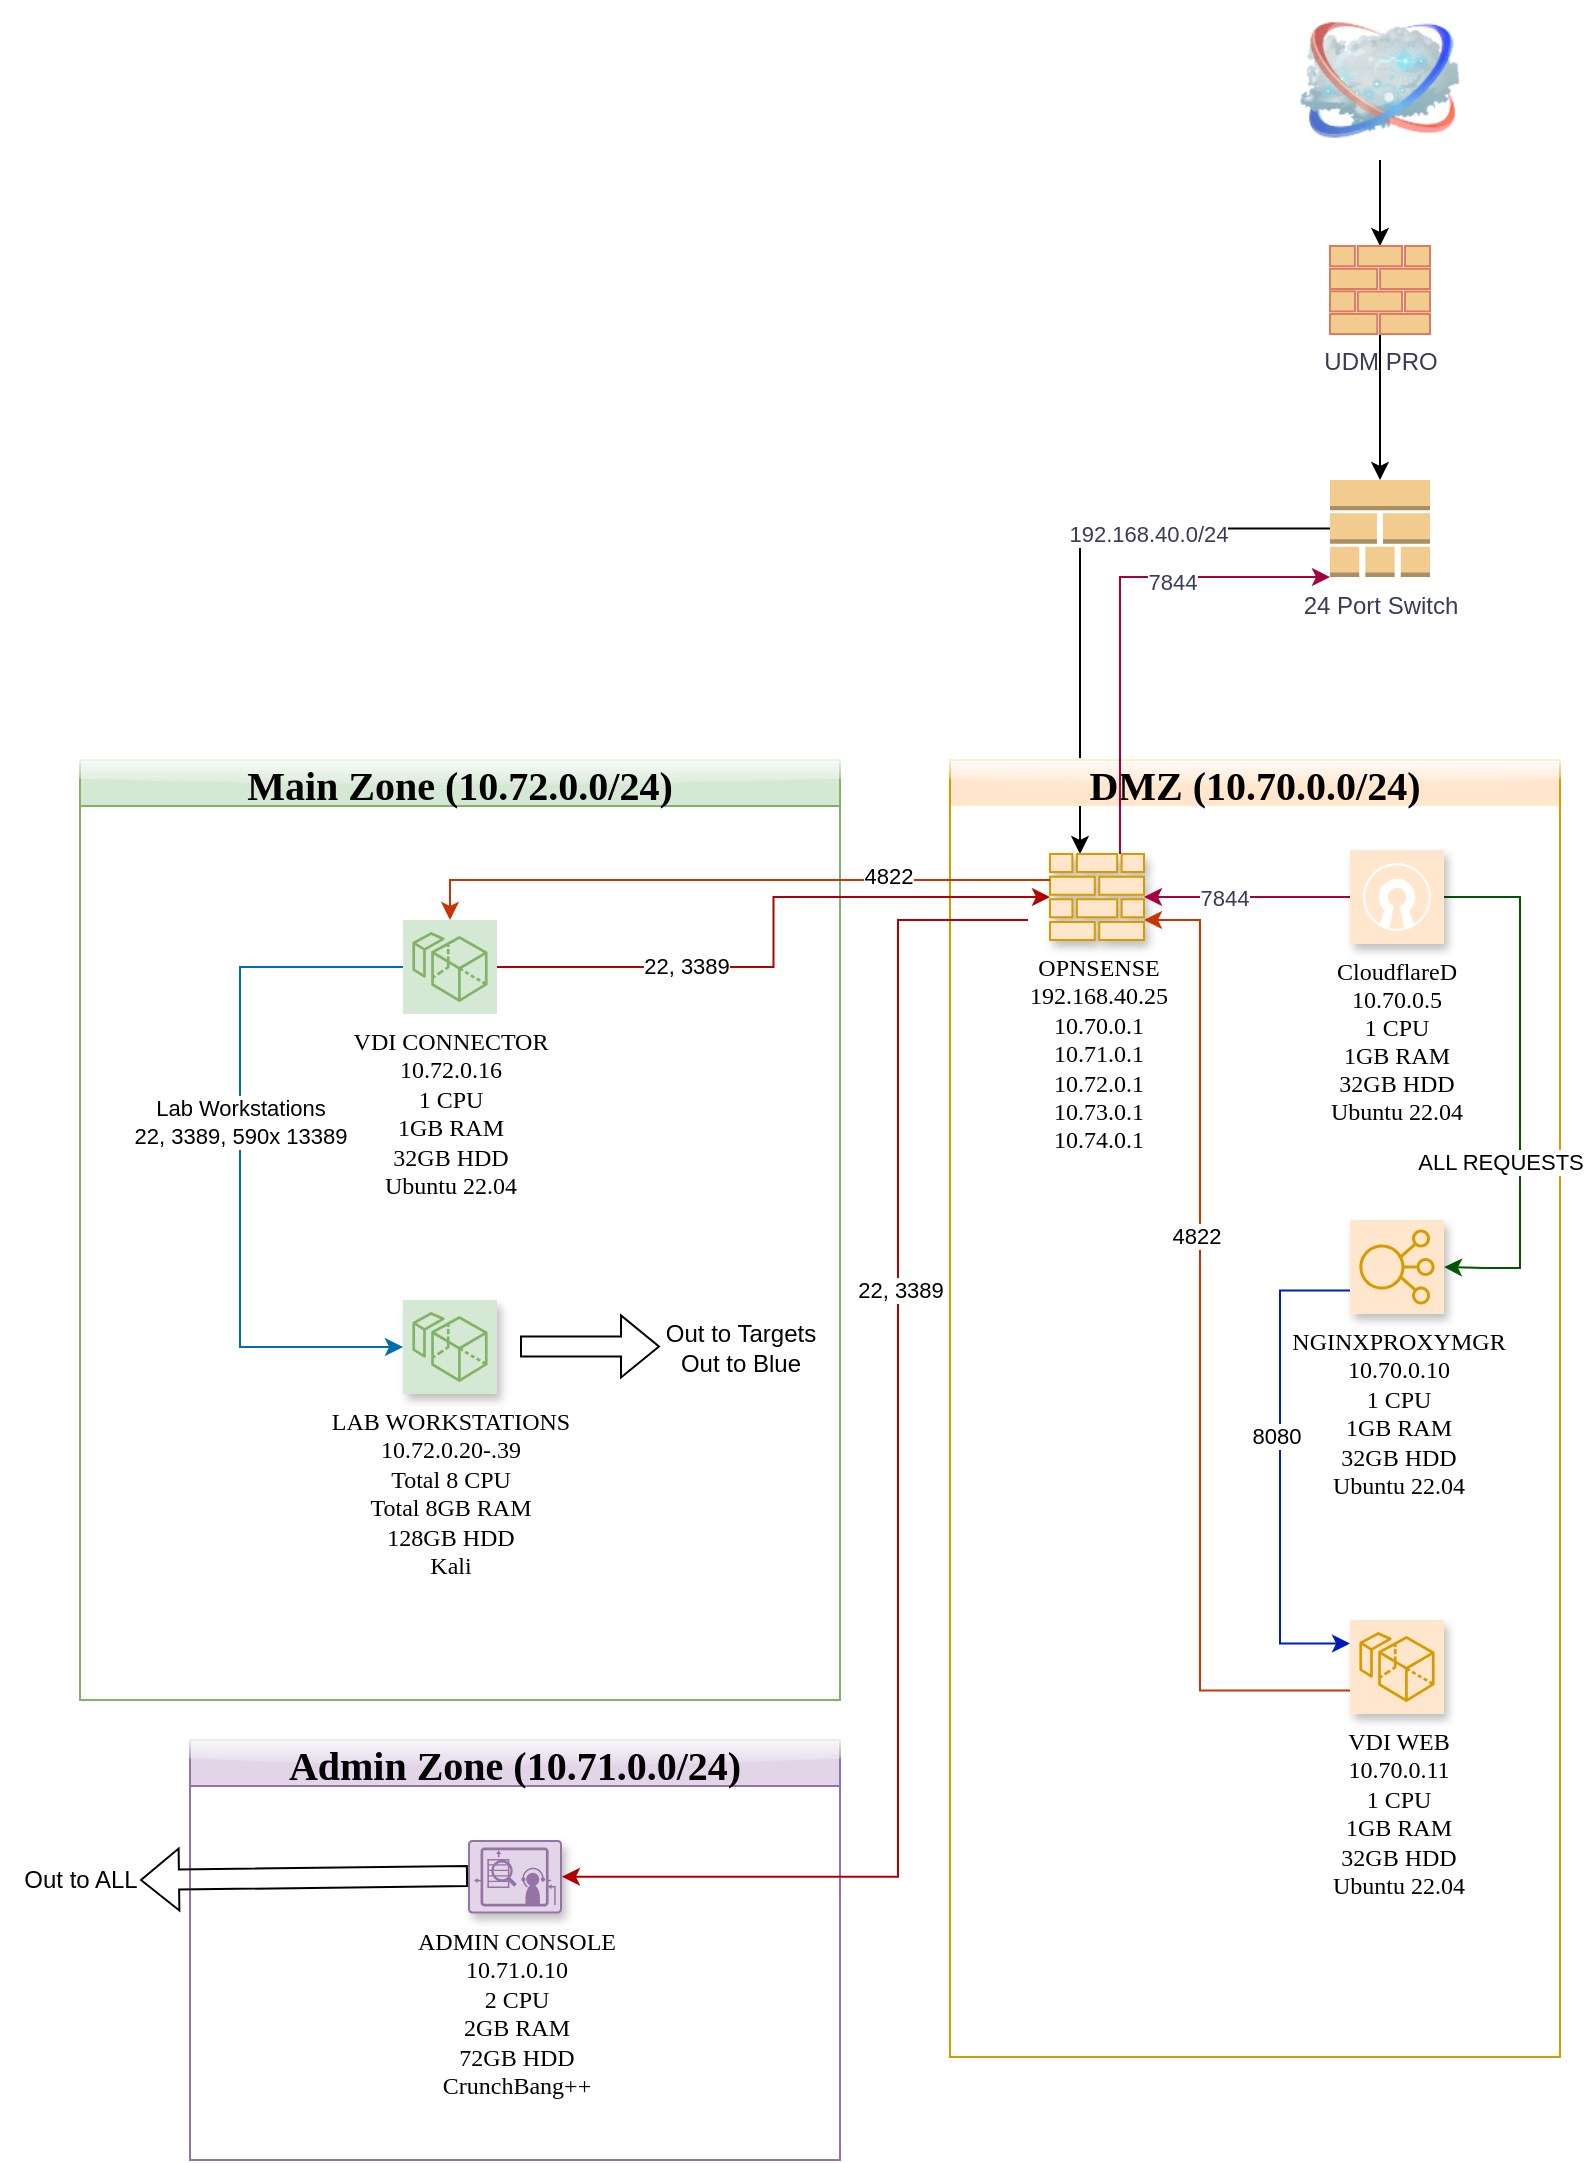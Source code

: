 <mxfile version="21.5.0" type="device">
  <diagram name="Page-1" id="hzuFiFbZC7HQ7NsVrMPG">
    <mxGraphModel dx="1199" dy="1194" grid="1" gridSize="10" guides="1" tooltips="1" connect="1" arrows="1" fold="1" page="1" pageScale="1" pageWidth="850" pageHeight="1100" math="0" shadow="0">
      <root>
        <mxCell id="0" />
        <mxCell id="1" parent="0" />
        <mxCell id="5z2d2--lTR7cxvyjwxl8-17" style="edgeStyle=orthogonalEdgeStyle;rounded=0;orthogonalLoop=1;jettySize=auto;html=1;exitX=0.5;exitY=1;exitDx=0;exitDy=0;labelBackgroundColor=none;fontColor=default;" edge="1" parent="1" source="5z2d2--lTR7cxvyjwxl8-3" target="5z2d2--lTR7cxvyjwxl8-11">
          <mxGeometry relative="1" as="geometry" />
        </mxCell>
        <mxCell id="5z2d2--lTR7cxvyjwxl8-3" value="" style="image;html=1;image=img/lib/clip_art/networking/Cloud_128x128.png;sketch=1;hachureGap=4;jiggle=2;curveFitting=1;fontFamily=Lucida Console;fontSize=20;labelBackgroundColor=none;fillColor=#F2CC8F;strokeColor=#E07A5F;fontColor=#393C56;" vertex="1" parent="1">
          <mxGeometry x="1550" y="30" width="80" height="80" as="geometry" />
        </mxCell>
        <mxCell id="5z2d2--lTR7cxvyjwxl8-16" style="edgeStyle=orthogonalEdgeStyle;rounded=0;orthogonalLoop=1;jettySize=auto;html=1;exitX=0.5;exitY=1;exitDx=0;exitDy=0;exitPerimeter=0;labelBackgroundColor=none;fontColor=default;" edge="1" parent="1" source="5z2d2--lTR7cxvyjwxl8-11">
          <mxGeometry relative="1" as="geometry">
            <mxPoint x="1590" y="270" as="targetPoint" />
          </mxGeometry>
        </mxCell>
        <mxCell id="5z2d2--lTR7cxvyjwxl8-11" value="UDM PRO" style="sketch=0;aspect=fixed;pointerEvents=1;shadow=0;dashed=0;html=1;strokeColor=#E07A5F;labelPosition=center;verticalLabelPosition=bottom;verticalAlign=top;align=center;fillColor=#F2CC8F;shape=mxgraph.mscae.enterprise.firewall;labelBackgroundColor=none;fontColor=#393C56;" vertex="1" parent="1">
          <mxGeometry x="1565" y="153" width="50" height="44" as="geometry" />
        </mxCell>
        <mxCell id="5z2d2--lTR7cxvyjwxl8-40" style="edgeStyle=orthogonalEdgeStyle;rounded=0;orthogonalLoop=1;jettySize=auto;html=1;exitX=0;exitY=0.5;exitDx=0;exitDy=0;exitPerimeter=0;fontColor=#393C56;" edge="1" parent="1" source="5z2d2--lTR7cxvyjwxl8-22" target="5z2d2--lTR7cxvyjwxl8-26">
          <mxGeometry relative="1" as="geometry">
            <Array as="points">
              <mxPoint x="1440" y="294" />
            </Array>
          </mxGeometry>
        </mxCell>
        <mxCell id="5z2d2--lTR7cxvyjwxl8-41" value="192.168.40.0/24" style="edgeLabel;html=1;align=center;verticalAlign=middle;resizable=0;points=[];fontColor=#393C56;" vertex="1" connectable="0" parent="5z2d2--lTR7cxvyjwxl8-40">
          <mxGeometry x="-0.368" y="2" relative="1" as="geometry">
            <mxPoint as="offset" />
          </mxGeometry>
        </mxCell>
        <mxCell id="5z2d2--lTR7cxvyjwxl8-22" value="24 Port Switch" style="outlineConnect=0;dashed=0;verticalLabelPosition=bottom;verticalAlign=top;align=center;html=1;shape=mxgraph.aws3.stack_aws_cloudformation;fillColor=#F2CC8F;strokeColor=#E07A5F;labelBackgroundColor=none;fontColor=#393C56;" vertex="1" parent="1">
          <mxGeometry x="1565" y="270" width="50" height="48.5" as="geometry" />
        </mxCell>
        <mxCell id="5z2d2--lTR7cxvyjwxl8-24" value="DMZ (10.70.0.0/24)" style="swimlane;whiteSpace=wrap;html=1;hachureGap=4;fontFamily=Lucida Console;fontSize=20;swimlaneLine=0;glass=1;fillColor=#ffe6cc;strokeColor=#d79b00;" vertex="1" parent="1">
          <mxGeometry x="1375" y="410" width="305" height="648.5" as="geometry">
            <mxRectangle x="1140" y="290" width="210" height="40" as="alternateBounds" />
          </mxGeometry>
        </mxCell>
        <mxCell id="5z2d2--lTR7cxvyjwxl8-26" value="OPNSENSE&lt;br style=&quot;font-size: 12px;&quot;&gt;192.168.40.25&lt;br&gt;10.70.0.1&lt;br style=&quot;font-size: 12px;&quot;&gt;10.71.0.1&lt;br style=&quot;font-size: 12px;&quot;&gt;10.72.0.1&lt;br style=&quot;font-size: 12px;&quot;&gt;10.73.0.1&lt;br style=&quot;font-size: 12px;&quot;&gt;10.74.0.1&lt;br&gt;" style="sketch=0;pointerEvents=1;shadow=1;dashed=0;html=1;strokeColor=#d79b00;labelPosition=center;verticalLabelPosition=bottom;verticalAlign=top;outlineConnect=0;align=center;shape=mxgraph.office.concepts.firewall;fillColor=#ffe6cc;hachureGap=4;jiggle=2;curveFitting=1;fontFamily=Lucida Console;fontSize=12;" vertex="1" parent="5z2d2--lTR7cxvyjwxl8-24">
          <mxGeometry x="50" y="47" width="47" height="43" as="geometry" />
        </mxCell>
        <mxCell id="5z2d2--lTR7cxvyjwxl8-51" style="edgeStyle=orthogonalEdgeStyle;rounded=0;orthogonalLoop=1;jettySize=auto;html=1;exitX=0;exitY=0.75;exitDx=0;exitDy=0;exitPerimeter=0;entryX=0;entryY=0.25;entryDx=0;entryDy=0;entryPerimeter=0;fillColor=#0050ef;strokeColor=#001DBC;" edge="1" parent="5z2d2--lTR7cxvyjwxl8-24" source="5z2d2--lTR7cxvyjwxl8-29" target="5z2d2--lTR7cxvyjwxl8-32">
          <mxGeometry relative="1" as="geometry">
            <Array as="points">
              <mxPoint x="165" y="265" />
              <mxPoint x="165" y="442" />
            </Array>
          </mxGeometry>
        </mxCell>
        <mxCell id="5z2d2--lTR7cxvyjwxl8-52" value="8080" style="edgeLabel;html=1;align=center;verticalAlign=middle;resizable=0;points=[];" vertex="1" connectable="0" parent="5z2d2--lTR7cxvyjwxl8-51">
          <mxGeometry x="-0.131" y="-2" relative="1" as="geometry">
            <mxPoint as="offset" />
          </mxGeometry>
        </mxCell>
        <mxCell id="5z2d2--lTR7cxvyjwxl8-29" value="NGINXPROXYMGR&lt;br style=&quot;font-size: 12px;&quot;&gt;10.70.0.10&lt;br&gt;1 CPU&lt;br&gt;1GB RAM&lt;br&gt;32GB HDD&lt;br&gt;Ubuntu 22.04" style="sketch=0;points=[[0,0,0],[0.25,0,0],[0.5,0,0],[0.75,0,0],[1,0,0],[0,1,0],[0.25,1,0],[0.5,1,0],[0.75,1,0],[1,1,0],[0,0.25,0],[0,0.5,0],[0,0.75,0],[1,0.25,0],[1,0.5,0],[1,0.75,0]];outlineConnect=0;gradientDirection=north;fillColor=#ffe6cc;strokeColor=#d79b00;dashed=0;verticalLabelPosition=bottom;verticalAlign=top;align=center;html=1;fontSize=12;fontStyle=0;aspect=fixed;shape=mxgraph.aws4.resourceIcon;resIcon=mxgraph.aws4.elastic_load_balancing;hachureGap=4;jiggle=2;curveFitting=1;fontFamily=Lucida Console;shadow=1;" vertex="1" parent="5z2d2--lTR7cxvyjwxl8-24">
          <mxGeometry x="200" y="230" width="47" height="47" as="geometry" />
        </mxCell>
        <mxCell id="5z2d2--lTR7cxvyjwxl8-62" style="edgeStyle=orthogonalEdgeStyle;rounded=0;orthogonalLoop=1;jettySize=auto;html=1;exitX=0;exitY=0.75;exitDx=0;exitDy=0;exitPerimeter=0;fillColor=#fa6800;strokeColor=#C73500;" edge="1" parent="5z2d2--lTR7cxvyjwxl8-24" source="5z2d2--lTR7cxvyjwxl8-32" target="5z2d2--lTR7cxvyjwxl8-26">
          <mxGeometry relative="1" as="geometry">
            <Array as="points">
              <mxPoint x="125" y="465" />
              <mxPoint x="125" y="80" />
            </Array>
          </mxGeometry>
        </mxCell>
        <mxCell id="5z2d2--lTR7cxvyjwxl8-63" value="4822" style="edgeLabel;html=1;align=center;verticalAlign=middle;resizable=0;points=[];" vertex="1" connectable="0" parent="5z2d2--lTR7cxvyjwxl8-62">
          <mxGeometry x="0.242" y="2" relative="1" as="geometry">
            <mxPoint as="offset" />
          </mxGeometry>
        </mxCell>
        <mxCell id="5z2d2--lTR7cxvyjwxl8-32" value="VDI WEB&lt;br style=&quot;font-size: 12px;&quot;&gt;10.70.0.11&lt;br&gt;1 CPU&lt;br&gt;1GB RAM&lt;br&gt;32GB HDD&lt;br&gt;Ubuntu 22.04" style="sketch=0;points=[[0,0,0],[0.25,0,0],[0.5,0,0],[0.75,0,0],[1,0,0],[0,1,0],[0.25,1,0],[0.5,1,0],[0.75,1,0],[1,1,0],[0,0.25,0],[0,0.5,0],[0,0.75,0],[1,0.25,0],[1,0.5,0],[1,0.75,0]];outlineConnect=0;gradientDirection=north;fillColor=#ffe6cc;strokeColor=#d79b00;dashed=0;verticalLabelPosition=bottom;verticalAlign=top;align=center;html=1;fontSize=12;fontStyle=0;aspect=fixed;shape=mxgraph.aws4.resourceIcon;resIcon=mxgraph.aws4.workspaces;hachureGap=4;jiggle=2;curveFitting=1;fontFamily=Lucida Console;shadow=1;" vertex="1" parent="5z2d2--lTR7cxvyjwxl8-24">
          <mxGeometry x="200" y="430" width="47" height="47" as="geometry" />
        </mxCell>
        <mxCell id="5z2d2--lTR7cxvyjwxl8-43" value="" style="edgeStyle=orthogonalEdgeStyle;rounded=0;orthogonalLoop=1;jettySize=auto;html=1;fontColor=#393C56;fillColor=#d80073;strokeColor=#A50040;" edge="1" parent="5z2d2--lTR7cxvyjwxl8-24" source="5z2d2--lTR7cxvyjwxl8-37" target="5z2d2--lTR7cxvyjwxl8-26">
          <mxGeometry relative="1" as="geometry" />
        </mxCell>
        <mxCell id="5z2d2--lTR7cxvyjwxl8-44" value="7844" style="edgeLabel;html=1;align=center;verticalAlign=middle;resizable=0;points=[];fontColor=#393C56;" vertex="1" connectable="0" parent="5z2d2--lTR7cxvyjwxl8-43">
          <mxGeometry x="0.232" relative="1" as="geometry">
            <mxPoint as="offset" />
          </mxGeometry>
        </mxCell>
        <mxCell id="5z2d2--lTR7cxvyjwxl8-49" value="" style="edgeStyle=orthogonalEdgeStyle;rounded=0;orthogonalLoop=1;jettySize=auto;html=1;entryX=1;entryY=0.5;entryDx=0;entryDy=0;entryPerimeter=0;fillColor=#008a00;strokeColor=#005700;" edge="1" parent="5z2d2--lTR7cxvyjwxl8-24" source="5z2d2--lTR7cxvyjwxl8-37" target="5z2d2--lTR7cxvyjwxl8-29">
          <mxGeometry relative="1" as="geometry">
            <mxPoint x="290.5" y="68.5" as="targetPoint" />
            <Array as="points">
              <mxPoint x="285" y="69" />
              <mxPoint x="285" y="254" />
              <mxPoint x="267" y="254" />
            </Array>
          </mxGeometry>
        </mxCell>
        <mxCell id="5z2d2--lTR7cxvyjwxl8-50" value="ALL REQUESTS" style="edgeLabel;html=1;align=center;verticalAlign=middle;resizable=0;points=[];" vertex="1" connectable="0" parent="5z2d2--lTR7cxvyjwxl8-49">
          <mxGeometry x="-0.206" relative="1" as="geometry">
            <mxPoint x="-10" y="66" as="offset" />
          </mxGeometry>
        </mxCell>
        <mxCell id="5z2d2--lTR7cxvyjwxl8-37" value="CloudflareD&#xa;10.70.0.5&#xa;1 CPU&#xa;1GB RAM&#xa;32GB HDD&#xa;Ubuntu 22.04&#xa;" style="sketch=0;pointerEvents=1;shadow=1;dashed=0;strokeColor=#d79b00;fillColor=#ffe6cc;labelPosition=center;verticalLabelPosition=bottom;verticalAlign=top;align=center;outlineConnect=0;shape=mxgraph.veeam2.open_vpn;hachureGap=4;jiggle=2;curveFitting=1;fontFamily=Lucida Console;fontSize=12;" vertex="1" parent="5z2d2--lTR7cxvyjwxl8-24">
          <mxGeometry x="200" y="45" width="47" height="47" as="geometry" />
        </mxCell>
        <mxCell id="5z2d2--lTR7cxvyjwxl8-46" value="" style="edgeStyle=orthogonalEdgeStyle;rounded=0;orthogonalLoop=1;jettySize=auto;html=1;strokeColor=#A50040;fontColor=#393C56;fillColor=#d80073;entryX=0;entryY=1;entryDx=0;entryDy=0;entryPerimeter=0;" edge="1" parent="1" source="5z2d2--lTR7cxvyjwxl8-26" target="5z2d2--lTR7cxvyjwxl8-22">
          <mxGeometry relative="1" as="geometry">
            <mxPoint x="1448.5" y="385.5" as="targetPoint" />
            <Array as="points">
              <mxPoint x="1460" y="319" />
            </Array>
          </mxGeometry>
        </mxCell>
        <mxCell id="5z2d2--lTR7cxvyjwxl8-47" value="7844" style="edgeLabel;html=1;align=center;verticalAlign=middle;resizable=0;points=[];fontColor=#393C56;" vertex="1" connectable="0" parent="5z2d2--lTR7cxvyjwxl8-46">
          <mxGeometry x="0.35" y="-2" relative="1" as="geometry">
            <mxPoint as="offset" />
          </mxGeometry>
        </mxCell>
        <mxCell id="5z2d2--lTR7cxvyjwxl8-54" value="Main Zone (10.72.0.0/24)" style="swimlane;whiteSpace=wrap;html=1;hachureGap=4;fontFamily=Lucida Console;fontSize=20;fillColor=#d5e8d4;strokeColor=#82b366;glass=1;rounded=0;" vertex="1" parent="1">
          <mxGeometry x="940" y="410" width="380" height="470" as="geometry" />
        </mxCell>
        <mxCell id="5z2d2--lTR7cxvyjwxl8-55" style="edgeStyle=orthogonalEdgeStyle;rounded=0;orthogonalLoop=1;jettySize=auto;html=1;exitX=0;exitY=0.5;exitDx=0;exitDy=0;exitPerimeter=0;entryX=0;entryY=0.5;entryDx=0;entryDy=0;entryPerimeter=0;fillColor=#1ba1e2;strokeColor=#006EAF;" edge="1" parent="5z2d2--lTR7cxvyjwxl8-54" source="5z2d2--lTR7cxvyjwxl8-57" target="5z2d2--lTR7cxvyjwxl8-58">
          <mxGeometry relative="1" as="geometry">
            <Array as="points">
              <mxPoint x="80" y="103" />
              <mxPoint x="80" y="293" />
            </Array>
          </mxGeometry>
        </mxCell>
        <mxCell id="5z2d2--lTR7cxvyjwxl8-56" value="Lab Workstations&lt;br&gt;22, 3389, 590x 13389" style="edgeLabel;html=1;align=center;verticalAlign=middle;resizable=0;points=[];" vertex="1" connectable="0" parent="5z2d2--lTR7cxvyjwxl8-55">
          <mxGeometry x="-0.098" relative="1" as="geometry">
            <mxPoint as="offset" />
          </mxGeometry>
        </mxCell>
        <mxCell id="5z2d2--lTR7cxvyjwxl8-57" value="VDI CONNECTOR&lt;br style=&quot;font-size: 12px;&quot;&gt;10.72.0.16&lt;br&gt;1 CPU&lt;br&gt;1GB RAM&lt;br&gt;32GB HDD&lt;br&gt;Ubuntu 22.04" style="sketch=0;points=[[0,0,0],[0.25,0,0],[0.5,0,0],[0.75,0,0],[1,0,0],[0,1,0],[0.25,1,0],[0.5,1,0],[0.75,1,0],[1,1,0],[0,0.25,0],[0,0.5,0],[0,0.75,0],[1,0.25,0],[1,0.5,0],[1,0.75,0]];outlineConnect=0;gradientDirection=north;fillColor=#d5e8d4;strokeColor=#82b366;dashed=0;verticalLabelPosition=bottom;verticalAlign=top;align=center;html=1;fontSize=12;fontStyle=0;aspect=fixed;shape=mxgraph.aws4.resourceIcon;resIcon=mxgraph.aws4.workspaces;hachureGap=4;jiggle=2;curveFitting=1;fontFamily=Lucida Console;" vertex="1" parent="5z2d2--lTR7cxvyjwxl8-54">
          <mxGeometry x="161.5" y="80.0" width="47" height="47" as="geometry" />
        </mxCell>
        <mxCell id="5z2d2--lTR7cxvyjwxl8-58" value="LAB WORKSTATIONS&lt;br style=&quot;font-size: 12px;&quot;&gt;10.72.0.20-.39&lt;br&gt;Total 8 CPU&lt;br&gt;Total 8GB RAM&lt;br&gt;128GB HDD&lt;br&gt;Kali" style="sketch=0;points=[[0,0,0],[0.25,0,0],[0.5,0,0],[0.75,0,0],[1,0,0],[0,1,0],[0.25,1,0],[0.5,1,0],[0.75,1,0],[1,1,0],[0,0.25,0],[0,0.5,0],[0,0.75,0],[1,0.25,0],[1,0.5,0],[1,0.75,0]];outlineConnect=0;gradientDirection=north;fillColor=#d5e8d4;strokeColor=#82b366;dashed=0;verticalLabelPosition=bottom;verticalAlign=top;align=center;html=1;fontSize=12;fontStyle=0;aspect=fixed;shape=mxgraph.aws4.resourceIcon;resIcon=mxgraph.aws4.workspaces;hachureGap=4;jiggle=2;curveFitting=1;fontFamily=Lucida Console;shadow=1;" vertex="1" parent="5z2d2--lTR7cxvyjwxl8-54">
          <mxGeometry x="161.5" y="270" width="47" height="47" as="geometry" />
        </mxCell>
        <mxCell id="5z2d2--lTR7cxvyjwxl8-64" value="" style="shape=flexArrow;endArrow=classic;html=1;rounded=0;" edge="1" parent="5z2d2--lTR7cxvyjwxl8-54">
          <mxGeometry width="50" height="50" relative="1" as="geometry">
            <mxPoint x="220" y="293.21" as="sourcePoint" />
            <mxPoint x="290" y="293.21" as="targetPoint" />
          </mxGeometry>
        </mxCell>
        <mxCell id="5z2d2--lTR7cxvyjwxl8-67" value="Out to Targets&lt;br&gt;Out to Blue" style="text;html=1;align=center;verticalAlign=middle;resizable=0;points=[];autosize=1;strokeColor=none;fillColor=none;" vertex="1" parent="5z2d2--lTR7cxvyjwxl8-54">
          <mxGeometry x="280" y="273.5" width="100" height="40" as="geometry" />
        </mxCell>
        <mxCell id="5z2d2--lTR7cxvyjwxl8-60" value="" style="edgeStyle=orthogonalEdgeStyle;rounded=0;orthogonalLoop=1;jettySize=auto;html=1;entryX=0.5;entryY=0;entryDx=0;entryDy=0;entryPerimeter=0;fillColor=#fa6800;strokeColor=#C73500;" edge="1" parent="1" source="5z2d2--lTR7cxvyjwxl8-26" target="5z2d2--lTR7cxvyjwxl8-57">
          <mxGeometry relative="1" as="geometry">
            <mxPoint x="1381.5" y="478.5" as="targetPoint" />
            <Array as="points">
              <mxPoint x="1125" y="470" />
            </Array>
          </mxGeometry>
        </mxCell>
        <mxCell id="5z2d2--lTR7cxvyjwxl8-61" value="4822" style="edgeLabel;html=1;align=center;verticalAlign=middle;resizable=0;points=[];" vertex="1" connectable="0" parent="5z2d2--lTR7cxvyjwxl8-60">
          <mxGeometry x="-0.495" y="-2" relative="1" as="geometry">
            <mxPoint as="offset" />
          </mxGeometry>
        </mxCell>
        <mxCell id="5z2d2--lTR7cxvyjwxl8-68" value="Admin Zone (10.71.0.0/24)" style="swimlane;whiteSpace=wrap;html=1;hachureGap=4;fontFamily=Lucida Console;fontSize=20;fillColor=#e1d5e7;strokeColor=#9673a6;glass=1;" vertex="1" parent="1">
          <mxGeometry x="995" y="900" width="325" height="210" as="geometry" />
        </mxCell>
        <mxCell id="5z2d2--lTR7cxvyjwxl8-69" value="ADMIN CONSOLE&lt;br style=&quot;font-size: 12px;&quot;&gt;10.71.0.10&lt;br&gt;2 CPU&lt;br&gt;2GB RAM&lt;br&gt;72GB HDD&lt;br&gt;CrunchBang++" style="sketch=0;points=[[0.015,0.015,0],[0.985,0.015,0],[0.985,0.985,0],[0.015,0.985,0],[0.25,0,0],[0.5,0,0],[0.75,0,0],[1,0.25,0],[1,0.5,0],[1,0.75,0],[0.75,1,0],[0.5,1,0],[0.25,1,0],[0,0.75,0],[0,0.5,0],[0,0.25,0]];verticalLabelPosition=bottom;html=1;verticalAlign=top;aspect=fixed;align=center;pointerEvents=1;shape=mxgraph.cisco19.rect;prIcon=virtual_desktop_service;fillColor=#e1d5e7;strokeColor=#9673a6;hachureGap=4;jiggle=2;curveFitting=1;fontFamily=Lucida Console;fontSize=12;shadow=1;" vertex="1" parent="5z2d2--lTR7cxvyjwxl8-68">
          <mxGeometry x="139" y="50" width="47" height="36.72" as="geometry" />
        </mxCell>
        <mxCell id="5z2d2--lTR7cxvyjwxl8-70" value="" style="shape=flexArrow;endArrow=classic;html=1;rounded=0;" edge="1" parent="5z2d2--lTR7cxvyjwxl8-68">
          <mxGeometry width="50" height="50" relative="1" as="geometry">
            <mxPoint x="139" y="68.02" as="sourcePoint" />
            <mxPoint x="-25" y="70" as="targetPoint" />
          </mxGeometry>
        </mxCell>
        <mxCell id="5z2d2--lTR7cxvyjwxl8-71" style="edgeStyle=orthogonalEdgeStyle;rounded=0;orthogonalLoop=1;jettySize=auto;html=1;exitX=1;exitY=0.5;exitDx=0;exitDy=0;exitPerimeter=0;fillColor=#e51400;strokeColor=#B20000;" edge="1" parent="1" source="5z2d2--lTR7cxvyjwxl8-57" target="5z2d2--lTR7cxvyjwxl8-26">
          <mxGeometry relative="1" as="geometry" />
        </mxCell>
        <mxCell id="5z2d2--lTR7cxvyjwxl8-72" value="22, 3389" style="edgeLabel;html=1;align=center;verticalAlign=middle;resizable=0;points=[];" vertex="1" connectable="0" parent="5z2d2--lTR7cxvyjwxl8-71">
          <mxGeometry x="-0.393" y="1" relative="1" as="geometry">
            <mxPoint as="offset" />
          </mxGeometry>
        </mxCell>
        <mxCell id="5z2d2--lTR7cxvyjwxl8-74" value="" style="edgeStyle=orthogonalEdgeStyle;rounded=0;orthogonalLoop=1;jettySize=auto;html=1;entryX=1;entryY=0.5;entryDx=0;entryDy=0;entryPerimeter=0;fillColor=#e51400;strokeColor=#B20000;" edge="1" parent="1" target="5z2d2--lTR7cxvyjwxl8-69">
          <mxGeometry relative="1" as="geometry">
            <mxPoint x="1414" y="490.0" as="sourcePoint" />
            <mxPoint x="1170" y="968.36" as="targetPoint" />
            <Array as="points">
              <mxPoint x="1349" y="490" />
              <mxPoint x="1349" y="968" />
            </Array>
          </mxGeometry>
        </mxCell>
        <mxCell id="5z2d2--lTR7cxvyjwxl8-75" value="22, 3389" style="edgeLabel;html=1;align=center;verticalAlign=middle;resizable=0;points=[];" vertex="1" connectable="0" parent="5z2d2--lTR7cxvyjwxl8-74">
          <mxGeometry x="-0.299" y="1" relative="1" as="geometry">
            <mxPoint as="offset" />
          </mxGeometry>
        </mxCell>
        <mxCell id="5z2d2--lTR7cxvyjwxl8-76" value="Out to ALL" style="text;html=1;align=center;verticalAlign=middle;resizable=0;points=[];autosize=1;strokeColor=none;fillColor=none;" vertex="1" parent="1">
          <mxGeometry x="900" y="955" width="80" height="30" as="geometry" />
        </mxCell>
      </root>
    </mxGraphModel>
  </diagram>
</mxfile>
